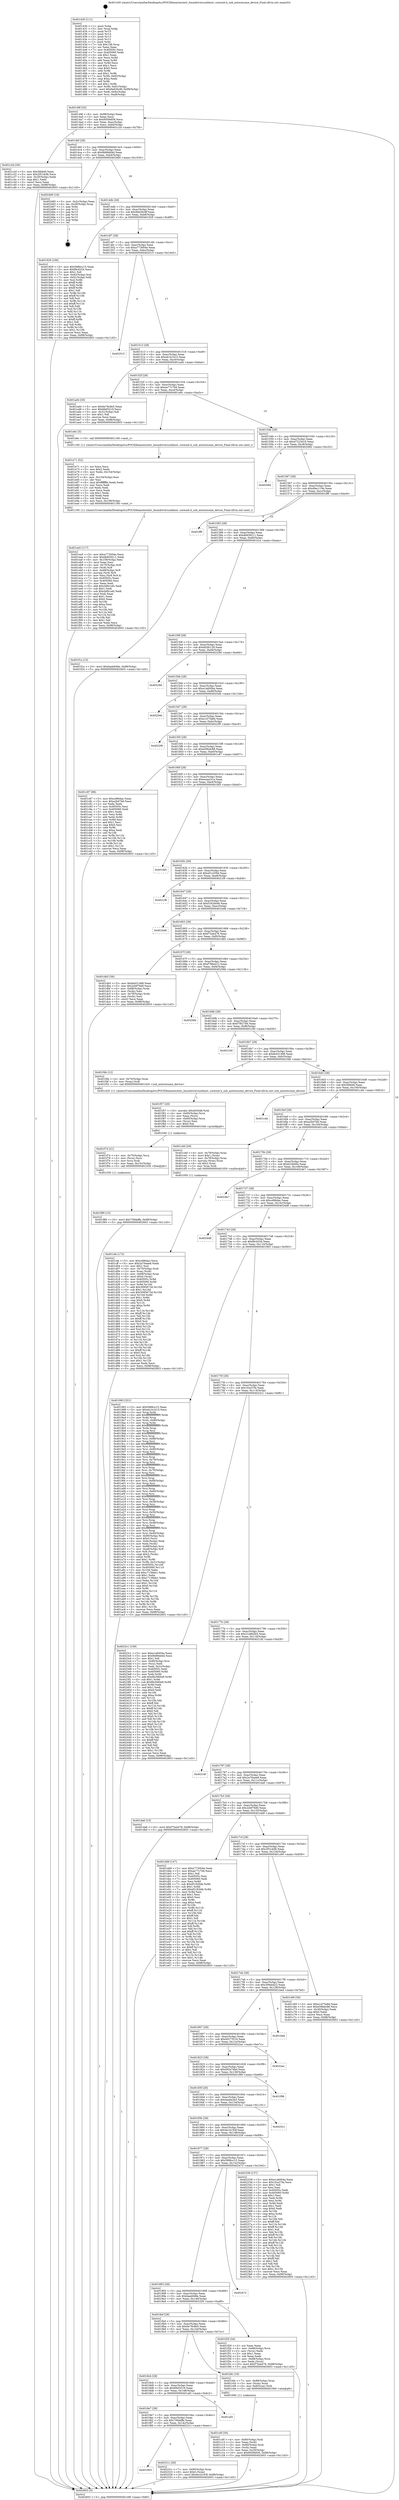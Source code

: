 digraph "0x401430" {
  label = "0x401430 (/mnt/c/Users/mathe/Desktop/tcc/POCII/binaries/extr_linuxdriversusbhost..coreusb.h_usb_autoresume_device_Final-ollvm.out::main(0))"
  labelloc = "t"
  node[shape=record]

  Entry [label="",width=0.3,height=0.3,shape=circle,fillcolor=black,style=filled]
  "0x40149f" [label="{
     0x40149f [32]\l
     | [instrs]\l
     &nbsp;&nbsp;0x40149f \<+6\>: mov -0x98(%rbp),%eax\l
     &nbsp;&nbsp;0x4014a5 \<+2\>: mov %eax,%ecx\l
     &nbsp;&nbsp;0x4014a7 \<+6\>: sub $0x850f4656,%ecx\l
     &nbsp;&nbsp;0x4014ad \<+6\>: mov %eax,-0xac(%rbp)\l
     &nbsp;&nbsp;0x4014b3 \<+6\>: mov %ecx,-0xb0(%rbp)\l
     &nbsp;&nbsp;0x4014b9 \<+6\>: je 0000000000401c2d \<main+0x7fd\>\l
  }"]
  "0x401c2d" [label="{
     0x401c2d [30]\l
     | [instrs]\l
     &nbsp;&nbsp;0x401c2d \<+5\>: mov $0x5fdd46,%eax\l
     &nbsp;&nbsp;0x401c32 \<+5\>: mov $0x2f51dcfb,%ecx\l
     &nbsp;&nbsp;0x401c37 \<+3\>: mov -0x30(%rbp),%edx\l
     &nbsp;&nbsp;0x401c3a \<+3\>: cmp $0x1,%edx\l
     &nbsp;&nbsp;0x401c3d \<+3\>: cmovl %ecx,%eax\l
     &nbsp;&nbsp;0x401c40 \<+6\>: mov %eax,-0x98(%rbp)\l
     &nbsp;&nbsp;0x401c46 \<+5\>: jmp 0000000000402603 \<main+0x11d3\>\l
  }"]
  "0x4014bf" [label="{
     0x4014bf [28]\l
     | [instrs]\l
     &nbsp;&nbsp;0x4014bf \<+5\>: jmp 00000000004014c4 \<main+0x94\>\l
     &nbsp;&nbsp;0x4014c4 \<+6\>: mov -0xac(%rbp),%eax\l
     &nbsp;&nbsp;0x4014ca \<+5\>: sub $0x9b89dd4d,%eax\l
     &nbsp;&nbsp;0x4014cf \<+6\>: mov %eax,-0xb4(%rbp)\l
     &nbsp;&nbsp;0x4014d5 \<+6\>: je 0000000000402460 \<main+0x1030\>\l
  }"]
  Exit [label="",width=0.3,height=0.3,shape=circle,fillcolor=black,style=filled,peripheries=2]
  "0x402460" [label="{
     0x402460 [18]\l
     | [instrs]\l
     &nbsp;&nbsp;0x402460 \<+3\>: mov -0x2c(%rbp),%eax\l
     &nbsp;&nbsp;0x402463 \<+4\>: lea -0x28(%rbp),%rsp\l
     &nbsp;&nbsp;0x402467 \<+1\>: pop %rbx\l
     &nbsp;&nbsp;0x402468 \<+2\>: pop %r12\l
     &nbsp;&nbsp;0x40246a \<+2\>: pop %r13\l
     &nbsp;&nbsp;0x40246c \<+2\>: pop %r14\l
     &nbsp;&nbsp;0x40246e \<+2\>: pop %r15\l
     &nbsp;&nbsp;0x402470 \<+1\>: pop %rbp\l
     &nbsp;&nbsp;0x402471 \<+1\>: ret\l
  }"]
  "0x4014db" [label="{
     0x4014db [28]\l
     | [instrs]\l
     &nbsp;&nbsp;0x4014db \<+5\>: jmp 00000000004014e0 \<main+0xb0\>\l
     &nbsp;&nbsp;0x4014e0 \<+6\>: mov -0xac(%rbp),%eax\l
     &nbsp;&nbsp;0x4014e6 \<+5\>: sub $0x9e626c8f,%eax\l
     &nbsp;&nbsp;0x4014eb \<+6\>: mov %eax,-0xb8(%rbp)\l
     &nbsp;&nbsp;0x4014f1 \<+6\>: je 0000000000401929 \<main+0x4f9\>\l
  }"]
  "0x401903" [label="{
     0x401903\l
  }", style=dashed]
  "0x401929" [label="{
     0x401929 [106]\l
     | [instrs]\l
     &nbsp;&nbsp;0x401929 \<+5\>: mov $0x5986cc15,%eax\l
     &nbsp;&nbsp;0x40192e \<+5\>: mov $0xf9cd334,%ecx\l
     &nbsp;&nbsp;0x401933 \<+2\>: mov $0x1,%dl\l
     &nbsp;&nbsp;0x401935 \<+7\>: mov -0x92(%rbp),%sil\l
     &nbsp;&nbsp;0x40193c \<+7\>: mov -0x91(%rbp),%dil\l
     &nbsp;&nbsp;0x401943 \<+3\>: mov %sil,%r8b\l
     &nbsp;&nbsp;0x401946 \<+4\>: xor $0xff,%r8b\l
     &nbsp;&nbsp;0x40194a \<+3\>: mov %dil,%r9b\l
     &nbsp;&nbsp;0x40194d \<+4\>: xor $0xff,%r9b\l
     &nbsp;&nbsp;0x401951 \<+3\>: xor $0x1,%dl\l
     &nbsp;&nbsp;0x401954 \<+3\>: mov %r8b,%r10b\l
     &nbsp;&nbsp;0x401957 \<+4\>: and $0xff,%r10b\l
     &nbsp;&nbsp;0x40195b \<+3\>: and %dl,%sil\l
     &nbsp;&nbsp;0x40195e \<+3\>: mov %r9b,%r11b\l
     &nbsp;&nbsp;0x401961 \<+4\>: and $0xff,%r11b\l
     &nbsp;&nbsp;0x401965 \<+3\>: and %dl,%dil\l
     &nbsp;&nbsp;0x401968 \<+3\>: or %sil,%r10b\l
     &nbsp;&nbsp;0x40196b \<+3\>: or %dil,%r11b\l
     &nbsp;&nbsp;0x40196e \<+3\>: xor %r11b,%r10b\l
     &nbsp;&nbsp;0x401971 \<+3\>: or %r9b,%r8b\l
     &nbsp;&nbsp;0x401974 \<+4\>: xor $0xff,%r8b\l
     &nbsp;&nbsp;0x401978 \<+3\>: or $0x1,%dl\l
     &nbsp;&nbsp;0x40197b \<+3\>: and %dl,%r8b\l
     &nbsp;&nbsp;0x40197e \<+3\>: or %r8b,%r10b\l
     &nbsp;&nbsp;0x401981 \<+4\>: test $0x1,%r10b\l
     &nbsp;&nbsp;0x401985 \<+3\>: cmovne %ecx,%eax\l
     &nbsp;&nbsp;0x401988 \<+6\>: mov %eax,-0x98(%rbp)\l
     &nbsp;&nbsp;0x40198e \<+5\>: jmp 0000000000402603 \<main+0x11d3\>\l
  }"]
  "0x4014f7" [label="{
     0x4014f7 [28]\l
     | [instrs]\l
     &nbsp;&nbsp;0x4014f7 \<+5\>: jmp 00000000004014fc \<main+0xcc\>\l
     &nbsp;&nbsp;0x4014fc \<+6\>: mov -0xac(%rbp),%eax\l
     &nbsp;&nbsp;0x401502 \<+5\>: sub $0xa773004e,%eax\l
     &nbsp;&nbsp;0x401507 \<+6\>: mov %eax,-0xbc(%rbp)\l
     &nbsp;&nbsp;0x40150d \<+6\>: je 0000000000402515 \<main+0x10e5\>\l
  }"]
  "0x402603" [label="{
     0x402603 [5]\l
     | [instrs]\l
     &nbsp;&nbsp;0x402603 \<+5\>: jmp 000000000040149f \<main+0x6f\>\l
  }"]
  "0x401430" [label="{
     0x401430 [111]\l
     | [instrs]\l
     &nbsp;&nbsp;0x401430 \<+1\>: push %rbp\l
     &nbsp;&nbsp;0x401431 \<+3\>: mov %rsp,%rbp\l
     &nbsp;&nbsp;0x401434 \<+2\>: push %r15\l
     &nbsp;&nbsp;0x401436 \<+2\>: push %r14\l
     &nbsp;&nbsp;0x401438 \<+2\>: push %r13\l
     &nbsp;&nbsp;0x40143a \<+2\>: push %r12\l
     &nbsp;&nbsp;0x40143c \<+1\>: push %rbx\l
     &nbsp;&nbsp;0x40143d \<+7\>: sub $0x158,%rsp\l
     &nbsp;&nbsp;0x401444 \<+2\>: xor %eax,%eax\l
     &nbsp;&nbsp;0x401446 \<+7\>: mov 0x40505c,%ecx\l
     &nbsp;&nbsp;0x40144d \<+7\>: mov 0x405060,%edx\l
     &nbsp;&nbsp;0x401454 \<+3\>: sub $0x1,%eax\l
     &nbsp;&nbsp;0x401457 \<+3\>: mov %ecx,%r8d\l
     &nbsp;&nbsp;0x40145a \<+3\>: add %eax,%r8d\l
     &nbsp;&nbsp;0x40145d \<+4\>: imul %r8d,%ecx\l
     &nbsp;&nbsp;0x401461 \<+3\>: and $0x1,%ecx\l
     &nbsp;&nbsp;0x401464 \<+3\>: cmp $0x0,%ecx\l
     &nbsp;&nbsp;0x401467 \<+4\>: sete %r9b\l
     &nbsp;&nbsp;0x40146b \<+4\>: and $0x1,%r9b\l
     &nbsp;&nbsp;0x40146f \<+7\>: mov %r9b,-0x92(%rbp)\l
     &nbsp;&nbsp;0x401476 \<+3\>: cmp $0xa,%edx\l
     &nbsp;&nbsp;0x401479 \<+4\>: setl %r9b\l
     &nbsp;&nbsp;0x40147d \<+4\>: and $0x1,%r9b\l
     &nbsp;&nbsp;0x401481 \<+7\>: mov %r9b,-0x91(%rbp)\l
     &nbsp;&nbsp;0x401488 \<+10\>: movl $0x9e626c8f,-0x98(%rbp)\l
     &nbsp;&nbsp;0x401492 \<+6\>: mov %edi,-0x9c(%rbp)\l
     &nbsp;&nbsp;0x401498 \<+7\>: mov %rsi,-0xa8(%rbp)\l
  }"]
  "0x40231c" [label="{
     0x40231c [28]\l
     | [instrs]\l
     &nbsp;&nbsp;0x40231c \<+7\>: mov -0x90(%rbp),%rax\l
     &nbsp;&nbsp;0x402323 \<+6\>: movl $0x0,(%rax)\l
     &nbsp;&nbsp;0x402329 \<+10\>: movl $0x4e1b193f,-0x98(%rbp)\l
     &nbsp;&nbsp;0x402333 \<+5\>: jmp 0000000000402603 \<main+0x11d3\>\l
  }"]
  "0x402515" [label="{
     0x402515\l
  }", style=dashed]
  "0x401513" [label="{
     0x401513 [28]\l
     | [instrs]\l
     &nbsp;&nbsp;0x401513 \<+5\>: jmp 0000000000401518 \<main+0xe8\>\l
     &nbsp;&nbsp;0x401518 \<+6\>: mov -0xac(%rbp),%eax\l
     &nbsp;&nbsp;0x40151e \<+5\>: sub $0xab1b1b15,%eax\l
     &nbsp;&nbsp;0x401523 \<+6\>: mov %eax,-0xc0(%rbp)\l
     &nbsp;&nbsp;0x401529 \<+6\>: je 0000000000401ad4 \<main+0x6a4\>\l
  }"]
  "0x4018e7" [label="{
     0x4018e7 [28]\l
     | [instrs]\l
     &nbsp;&nbsp;0x4018e7 \<+5\>: jmp 00000000004018ec \<main+0x4bc\>\l
     &nbsp;&nbsp;0x4018ec \<+6\>: mov -0xac(%rbp),%eax\l
     &nbsp;&nbsp;0x4018f2 \<+5\>: sub $0x739deffa,%eax\l
     &nbsp;&nbsp;0x4018f7 \<+6\>: mov %eax,-0x14c(%rbp)\l
     &nbsp;&nbsp;0x4018fd \<+6\>: je 000000000040231c \<main+0xeec\>\l
  }"]
  "0x401ad4" [label="{
     0x401ad4 [30]\l
     | [instrs]\l
     &nbsp;&nbsp;0x401ad4 \<+5\>: mov $0x6e78c8e5,%eax\l
     &nbsp;&nbsp;0x401ad9 \<+5\>: mov $0x6fef3219,%ecx\l
     &nbsp;&nbsp;0x401ade \<+3\>: mov -0x31(%rbp),%dl\l
     &nbsp;&nbsp;0x401ae1 \<+3\>: test $0x1,%dl\l
     &nbsp;&nbsp;0x401ae4 \<+3\>: cmovne %ecx,%eax\l
     &nbsp;&nbsp;0x401ae7 \<+6\>: mov %eax,-0x98(%rbp)\l
     &nbsp;&nbsp;0x401aed \<+5\>: jmp 0000000000402603 \<main+0x11d3\>\l
  }"]
  "0x40152f" [label="{
     0x40152f [28]\l
     | [instrs]\l
     &nbsp;&nbsp;0x40152f \<+5\>: jmp 0000000000401534 \<main+0x104\>\l
     &nbsp;&nbsp;0x401534 \<+6\>: mov -0xac(%rbp),%eax\l
     &nbsp;&nbsp;0x40153a \<+5\>: sub $0xae77c70d,%eax\l
     &nbsp;&nbsp;0x40153f \<+6\>: mov %eax,-0xc4(%rbp)\l
     &nbsp;&nbsp;0x401545 \<+6\>: je 0000000000401e6c \<main+0xa3c\>\l
  }"]
  "0x401af2" [label="{
     0x401af2\l
  }", style=dashed]
  "0x401e6c" [label="{
     0x401e6c [5]\l
     | [instrs]\l
     &nbsp;&nbsp;0x401e6c \<+5\>: call 0000000000401160 \<next_i\>\l
     | [calls]\l
     &nbsp;&nbsp;0x401160 \{1\} (/mnt/c/Users/mathe/Desktop/tcc/POCII/binaries/extr_linuxdriversusbhost..coreusb.h_usb_autoresume_device_Final-ollvm.out::next_i)\l
  }"]
  "0x40154b" [label="{
     0x40154b [28]\l
     | [instrs]\l
     &nbsp;&nbsp;0x40154b \<+5\>: jmp 0000000000401550 \<main+0x120\>\l
     &nbsp;&nbsp;0x401550 \<+6\>: mov -0xac(%rbp),%eax\l
     &nbsp;&nbsp;0x401556 \<+5\>: sub $0xd7223e19,%eax\l
     &nbsp;&nbsp;0x40155b \<+6\>: mov %eax,-0xc8(%rbp)\l
     &nbsp;&nbsp;0x401561 \<+6\>: je 0000000000402082 \<main+0xc52\>\l
  }"]
  "0x401f89" [label="{
     0x401f89 [15]\l
     | [instrs]\l
     &nbsp;&nbsp;0x401f89 \<+10\>: movl $0x739deffa,-0x98(%rbp)\l
     &nbsp;&nbsp;0x401f93 \<+5\>: jmp 0000000000402603 \<main+0x11d3\>\l
  }"]
  "0x402082" [label="{
     0x402082\l
  }", style=dashed]
  "0x401567" [label="{
     0x401567 [28]\l
     | [instrs]\l
     &nbsp;&nbsp;0x401567 \<+5\>: jmp 000000000040156c \<main+0x13c\>\l
     &nbsp;&nbsp;0x40156c \<+6\>: mov -0xac(%rbp),%eax\l
     &nbsp;&nbsp;0x401572 \<+5\>: sub $0xd9ec119a,%eax\l
     &nbsp;&nbsp;0x401577 \<+6\>: mov %eax,-0xcc(%rbp)\l
     &nbsp;&nbsp;0x40157d \<+6\>: je 0000000000401ff9 \<main+0xbc9\>\l
  }"]
  "0x401f74" [label="{
     0x401f74 [21]\l
     | [instrs]\l
     &nbsp;&nbsp;0x401f74 \<+4\>: mov -0x70(%rbp),%rcx\l
     &nbsp;&nbsp;0x401f78 \<+3\>: mov (%rcx),%rcx\l
     &nbsp;&nbsp;0x401f7b \<+3\>: mov %rcx,%rdi\l
     &nbsp;&nbsp;0x401f7e \<+6\>: mov %eax,-0x15c(%rbp)\l
     &nbsp;&nbsp;0x401f84 \<+5\>: call 0000000000401030 \<free@plt\>\l
     | [calls]\l
     &nbsp;&nbsp;0x401030 \{1\} (unknown)\l
  }"]
  "0x401ff9" [label="{
     0x401ff9\l
  }", style=dashed]
  "0x401583" [label="{
     0x401583 [28]\l
     | [instrs]\l
     &nbsp;&nbsp;0x401583 \<+5\>: jmp 0000000000401588 \<main+0x158\>\l
     &nbsp;&nbsp;0x401588 \<+6\>: mov -0xac(%rbp),%eax\l
     &nbsp;&nbsp;0x40158e \<+5\>: sub $0xdb839211,%eax\l
     &nbsp;&nbsp;0x401593 \<+6\>: mov %eax,-0xd0(%rbp)\l
     &nbsp;&nbsp;0x401599 \<+6\>: je 0000000000401f1a \<main+0xaea\>\l
  }"]
  "0x401f57" [label="{
     0x401f57 [29]\l
     | [instrs]\l
     &nbsp;&nbsp;0x401f57 \<+10\>: movabs $0x4030d6,%rdi\l
     &nbsp;&nbsp;0x401f61 \<+4\>: mov -0x60(%rbp),%rcx\l
     &nbsp;&nbsp;0x401f65 \<+2\>: mov %eax,(%rcx)\l
     &nbsp;&nbsp;0x401f67 \<+4\>: mov -0x60(%rbp),%rcx\l
     &nbsp;&nbsp;0x401f6b \<+2\>: mov (%rcx),%esi\l
     &nbsp;&nbsp;0x401f6d \<+2\>: mov $0x0,%al\l
     &nbsp;&nbsp;0x401f6f \<+5\>: call 0000000000401040 \<printf@plt\>\l
     | [calls]\l
     &nbsp;&nbsp;0x401040 \{1\} (unknown)\l
  }"]
  "0x401f1a" [label="{
     0x401f1a [15]\l
     | [instrs]\l
     &nbsp;&nbsp;0x401f1a \<+10\>: movl $0x6aab948e,-0x98(%rbp)\l
     &nbsp;&nbsp;0x401f24 \<+5\>: jmp 0000000000402603 \<main+0x11d3\>\l
  }"]
  "0x40159f" [label="{
     0x40159f [28]\l
     | [instrs]\l
     &nbsp;&nbsp;0x40159f \<+5\>: jmp 00000000004015a4 \<main+0x174\>\l
     &nbsp;&nbsp;0x4015a4 \<+6\>: mov -0xac(%rbp),%eax\l
     &nbsp;&nbsp;0x4015aa \<+5\>: sub $0xdd3fc129,%eax\l
     &nbsp;&nbsp;0x4015af \<+6\>: mov %eax,-0xd4(%rbp)\l
     &nbsp;&nbsp;0x4015b5 \<+6\>: je 000000000040229d \<main+0xe6d\>\l
  }"]
  "0x401ea5" [label="{
     0x401ea5 [117]\l
     | [instrs]\l
     &nbsp;&nbsp;0x401ea5 \<+5\>: mov $0xa773004e,%ecx\l
     &nbsp;&nbsp;0x401eaa \<+5\>: mov $0xdb839211,%edx\l
     &nbsp;&nbsp;0x401eaf \<+6\>: mov -0x158(%rbp),%esi\l
     &nbsp;&nbsp;0x401eb5 \<+3\>: imul %eax,%esi\l
     &nbsp;&nbsp;0x401eb8 \<+4\>: mov -0x70(%rbp),%r8\l
     &nbsp;&nbsp;0x401ebc \<+3\>: mov (%r8),%r8\l
     &nbsp;&nbsp;0x401ebf \<+4\>: mov -0x68(%rbp),%r9\l
     &nbsp;&nbsp;0x401ec3 \<+3\>: movslq (%r9),%r9\l
     &nbsp;&nbsp;0x401ec6 \<+4\>: mov %esi,(%r8,%r9,4)\l
     &nbsp;&nbsp;0x401eca \<+7\>: mov 0x40505c,%eax\l
     &nbsp;&nbsp;0x401ed1 \<+7\>: mov 0x405060,%esi\l
     &nbsp;&nbsp;0x401ed8 \<+2\>: mov %eax,%edi\l
     &nbsp;&nbsp;0x401eda \<+6\>: add $0xcb6b1afc,%edi\l
     &nbsp;&nbsp;0x401ee0 \<+3\>: sub $0x1,%edi\l
     &nbsp;&nbsp;0x401ee3 \<+6\>: sub $0xcb6b1afc,%edi\l
     &nbsp;&nbsp;0x401ee9 \<+3\>: imul %edi,%eax\l
     &nbsp;&nbsp;0x401eec \<+3\>: and $0x1,%eax\l
     &nbsp;&nbsp;0x401eef \<+3\>: cmp $0x0,%eax\l
     &nbsp;&nbsp;0x401ef2 \<+4\>: sete %r10b\l
     &nbsp;&nbsp;0x401ef6 \<+3\>: cmp $0xa,%esi\l
     &nbsp;&nbsp;0x401ef9 \<+4\>: setl %r11b\l
     &nbsp;&nbsp;0x401efd \<+3\>: mov %r10b,%bl\l
     &nbsp;&nbsp;0x401f00 \<+3\>: and %r11b,%bl\l
     &nbsp;&nbsp;0x401f03 \<+3\>: xor %r11b,%r10b\l
     &nbsp;&nbsp;0x401f06 \<+3\>: or %r10b,%bl\l
     &nbsp;&nbsp;0x401f09 \<+3\>: test $0x1,%bl\l
     &nbsp;&nbsp;0x401f0c \<+3\>: cmovne %edx,%ecx\l
     &nbsp;&nbsp;0x401f0f \<+6\>: mov %ecx,-0x98(%rbp)\l
     &nbsp;&nbsp;0x401f15 \<+5\>: jmp 0000000000402603 \<main+0x11d3\>\l
  }"]
  "0x40229d" [label="{
     0x40229d\l
  }", style=dashed]
  "0x4015bb" [label="{
     0x4015bb [28]\l
     | [instrs]\l
     &nbsp;&nbsp;0x4015bb \<+5\>: jmp 00000000004015c0 \<main+0x190\>\l
     &nbsp;&nbsp;0x4015c0 \<+6\>: mov -0xac(%rbp),%eax\l
     &nbsp;&nbsp;0x4015c6 \<+5\>: sub $0xe1a6004a,%eax\l
     &nbsp;&nbsp;0x4015cb \<+6\>: mov %eax,-0xd8(%rbp)\l
     &nbsp;&nbsp;0x4015d1 \<+6\>: je 00000000004025eb \<main+0x11bb\>\l
  }"]
  "0x401e71" [label="{
     0x401e71 [52]\l
     | [instrs]\l
     &nbsp;&nbsp;0x401e71 \<+2\>: xor %ecx,%ecx\l
     &nbsp;&nbsp;0x401e73 \<+5\>: mov $0x2,%edx\l
     &nbsp;&nbsp;0x401e78 \<+6\>: mov %edx,-0x154(%rbp)\l
     &nbsp;&nbsp;0x401e7e \<+1\>: cltd\l
     &nbsp;&nbsp;0x401e7f \<+6\>: mov -0x154(%rbp),%esi\l
     &nbsp;&nbsp;0x401e85 \<+2\>: idiv %esi\l
     &nbsp;&nbsp;0x401e87 \<+6\>: imul $0xfffffffe,%edx,%edx\l
     &nbsp;&nbsp;0x401e8d \<+2\>: mov %ecx,%edi\l
     &nbsp;&nbsp;0x401e8f \<+2\>: sub %edx,%edi\l
     &nbsp;&nbsp;0x401e91 \<+2\>: mov %ecx,%edx\l
     &nbsp;&nbsp;0x401e93 \<+3\>: sub $0x1,%edx\l
     &nbsp;&nbsp;0x401e96 \<+2\>: add %edx,%edi\l
     &nbsp;&nbsp;0x401e98 \<+2\>: sub %edi,%ecx\l
     &nbsp;&nbsp;0x401e9a \<+6\>: mov %ecx,-0x158(%rbp)\l
     &nbsp;&nbsp;0x401ea0 \<+5\>: call 0000000000401160 \<next_i\>\l
     | [calls]\l
     &nbsp;&nbsp;0x401160 \{1\} (/mnt/c/Users/mathe/Desktop/tcc/POCII/binaries/extr_linuxdriversusbhost..coreusb.h_usb_autoresume_device_Final-ollvm.out::next_i)\l
  }"]
  "0x4025eb" [label="{
     0x4025eb\l
  }", style=dashed]
  "0x4015d7" [label="{
     0x4015d7 [28]\l
     | [instrs]\l
     &nbsp;&nbsp;0x4015d7 \<+5\>: jmp 00000000004015dc \<main+0x1ac\>\l
     &nbsp;&nbsp;0x4015dc \<+6\>: mov -0xac(%rbp),%eax\l
     &nbsp;&nbsp;0x4015e2 \<+5\>: sub $0xe1d75a8d,%eax\l
     &nbsp;&nbsp;0x4015e7 \<+6\>: mov %eax,-0xdc(%rbp)\l
     &nbsp;&nbsp;0x4015ed \<+6\>: je 00000000004022f9 \<main+0xec9\>\l
  }"]
  "0x401cfa" [label="{
     0x401cfa [172]\l
     | [instrs]\l
     &nbsp;&nbsp;0x401cfa \<+5\>: mov $0xcd96dac,%ecx\l
     &nbsp;&nbsp;0x401cff \<+5\>: mov $0x2a76aee8,%edx\l
     &nbsp;&nbsp;0x401d04 \<+3\>: mov $0x1,%sil\l
     &nbsp;&nbsp;0x401d07 \<+4\>: mov -0x70(%rbp),%rdi\l
     &nbsp;&nbsp;0x401d0b \<+3\>: mov %rax,(%rdi)\l
     &nbsp;&nbsp;0x401d0e \<+4\>: mov -0x68(%rbp),%rax\l
     &nbsp;&nbsp;0x401d12 \<+6\>: movl $0x0,(%rax)\l
     &nbsp;&nbsp;0x401d18 \<+8\>: mov 0x40505c,%r8d\l
     &nbsp;&nbsp;0x401d20 \<+8\>: mov 0x405060,%r9d\l
     &nbsp;&nbsp;0x401d28 \<+3\>: mov %r8d,%r10d\l
     &nbsp;&nbsp;0x401d2b \<+7\>: add $0x3095673d,%r10d\l
     &nbsp;&nbsp;0x401d32 \<+4\>: sub $0x1,%r10d\l
     &nbsp;&nbsp;0x401d36 \<+7\>: sub $0x3095673d,%r10d\l
     &nbsp;&nbsp;0x401d3d \<+4\>: imul %r10d,%r8d\l
     &nbsp;&nbsp;0x401d41 \<+4\>: and $0x1,%r8d\l
     &nbsp;&nbsp;0x401d45 \<+4\>: cmp $0x0,%r8d\l
     &nbsp;&nbsp;0x401d49 \<+4\>: sete %r11b\l
     &nbsp;&nbsp;0x401d4d \<+4\>: cmp $0xa,%r9d\l
     &nbsp;&nbsp;0x401d51 \<+3\>: setl %bl\l
     &nbsp;&nbsp;0x401d54 \<+3\>: mov %r11b,%r14b\l
     &nbsp;&nbsp;0x401d57 \<+4\>: xor $0xff,%r14b\l
     &nbsp;&nbsp;0x401d5b \<+3\>: mov %bl,%r15b\l
     &nbsp;&nbsp;0x401d5e \<+4\>: xor $0xff,%r15b\l
     &nbsp;&nbsp;0x401d62 \<+4\>: xor $0x0,%sil\l
     &nbsp;&nbsp;0x401d66 \<+3\>: mov %r14b,%r12b\l
     &nbsp;&nbsp;0x401d69 \<+4\>: and $0x0,%r12b\l
     &nbsp;&nbsp;0x401d6d \<+3\>: and %sil,%r11b\l
     &nbsp;&nbsp;0x401d70 \<+3\>: mov %r15b,%r13b\l
     &nbsp;&nbsp;0x401d73 \<+4\>: and $0x0,%r13b\l
     &nbsp;&nbsp;0x401d77 \<+3\>: and %sil,%bl\l
     &nbsp;&nbsp;0x401d7a \<+3\>: or %r11b,%r12b\l
     &nbsp;&nbsp;0x401d7d \<+3\>: or %bl,%r13b\l
     &nbsp;&nbsp;0x401d80 \<+3\>: xor %r13b,%r12b\l
     &nbsp;&nbsp;0x401d83 \<+3\>: or %r15b,%r14b\l
     &nbsp;&nbsp;0x401d86 \<+4\>: xor $0xff,%r14b\l
     &nbsp;&nbsp;0x401d8a \<+4\>: or $0x0,%sil\l
     &nbsp;&nbsp;0x401d8e \<+3\>: and %sil,%r14b\l
     &nbsp;&nbsp;0x401d91 \<+3\>: or %r14b,%r12b\l
     &nbsp;&nbsp;0x401d94 \<+4\>: test $0x1,%r12b\l
     &nbsp;&nbsp;0x401d98 \<+3\>: cmovne %edx,%ecx\l
     &nbsp;&nbsp;0x401d9b \<+6\>: mov %ecx,-0x98(%rbp)\l
     &nbsp;&nbsp;0x401da1 \<+5\>: jmp 0000000000402603 \<main+0x11d3\>\l
  }"]
  "0x4022f9" [label="{
     0x4022f9\l
  }", style=dashed]
  "0x4015f3" [label="{
     0x4015f3 [28]\l
     | [instrs]\l
     &nbsp;&nbsp;0x4015f3 \<+5\>: jmp 00000000004015f8 \<main+0x1c8\>\l
     &nbsp;&nbsp;0x4015f8 \<+6\>: mov -0xac(%rbp),%eax\l
     &nbsp;&nbsp;0x4015fe \<+5\>: sub $0xe59bdc88,%eax\l
     &nbsp;&nbsp;0x401603 \<+6\>: mov %eax,-0xe0(%rbp)\l
     &nbsp;&nbsp;0x401609 \<+6\>: je 0000000000401c87 \<main+0x857\>\l
  }"]
  "0x401c0f" [label="{
     0x401c0f [30]\l
     | [instrs]\l
     &nbsp;&nbsp;0x401c0f \<+4\>: mov -0x80(%rbp),%rdi\l
     &nbsp;&nbsp;0x401c13 \<+2\>: mov %eax,(%rdi)\l
     &nbsp;&nbsp;0x401c15 \<+4\>: mov -0x80(%rbp),%rdi\l
     &nbsp;&nbsp;0x401c19 \<+2\>: mov (%rdi),%eax\l
     &nbsp;&nbsp;0x401c1b \<+3\>: mov %eax,-0x30(%rbp)\l
     &nbsp;&nbsp;0x401c1e \<+10\>: movl $0x850f4656,-0x98(%rbp)\l
     &nbsp;&nbsp;0x401c28 \<+5\>: jmp 0000000000402603 \<main+0x11d3\>\l
  }"]
  "0x401c87" [label="{
     0x401c87 [86]\l
     | [instrs]\l
     &nbsp;&nbsp;0x401c87 \<+5\>: mov $0xcd96dac,%eax\l
     &nbsp;&nbsp;0x401c8c \<+5\>: mov $0xa2b07b6,%ecx\l
     &nbsp;&nbsp;0x401c91 \<+2\>: xor %edx,%edx\l
     &nbsp;&nbsp;0x401c93 \<+7\>: mov 0x40505c,%esi\l
     &nbsp;&nbsp;0x401c9a \<+7\>: mov 0x405060,%edi\l
     &nbsp;&nbsp;0x401ca1 \<+3\>: sub $0x1,%edx\l
     &nbsp;&nbsp;0x401ca4 \<+3\>: mov %esi,%r8d\l
     &nbsp;&nbsp;0x401ca7 \<+3\>: add %edx,%r8d\l
     &nbsp;&nbsp;0x401caa \<+4\>: imul %r8d,%esi\l
     &nbsp;&nbsp;0x401cae \<+3\>: and $0x1,%esi\l
     &nbsp;&nbsp;0x401cb1 \<+3\>: cmp $0x0,%esi\l
     &nbsp;&nbsp;0x401cb4 \<+4\>: sete %r9b\l
     &nbsp;&nbsp;0x401cb8 \<+3\>: cmp $0xa,%edi\l
     &nbsp;&nbsp;0x401cbb \<+4\>: setl %r10b\l
     &nbsp;&nbsp;0x401cbf \<+3\>: mov %r9b,%r11b\l
     &nbsp;&nbsp;0x401cc2 \<+3\>: and %r10b,%r11b\l
     &nbsp;&nbsp;0x401cc5 \<+3\>: xor %r10b,%r9b\l
     &nbsp;&nbsp;0x401cc8 \<+3\>: or %r9b,%r11b\l
     &nbsp;&nbsp;0x401ccb \<+4\>: test $0x1,%r11b\l
     &nbsp;&nbsp;0x401ccf \<+3\>: cmovne %ecx,%eax\l
     &nbsp;&nbsp;0x401cd2 \<+6\>: mov %eax,-0x98(%rbp)\l
     &nbsp;&nbsp;0x401cd8 \<+5\>: jmp 0000000000402603 \<main+0x11d3\>\l
  }"]
  "0x40160f" [label="{
     0x40160f [28]\l
     | [instrs]\l
     &nbsp;&nbsp;0x40160f \<+5\>: jmp 0000000000401614 \<main+0x1e4\>\l
     &nbsp;&nbsp;0x401614 \<+6\>: mov -0xac(%rbp),%eax\l
     &nbsp;&nbsp;0x40161a \<+5\>: sub $0xecaea31a,%eax\l
     &nbsp;&nbsp;0x40161f \<+6\>: mov %eax,-0xe4(%rbp)\l
     &nbsp;&nbsp;0x401625 \<+6\>: je 0000000000401fd5 \<main+0xba5\>\l
  }"]
  "0x4018cb" [label="{
     0x4018cb [28]\l
     | [instrs]\l
     &nbsp;&nbsp;0x4018cb \<+5\>: jmp 00000000004018d0 \<main+0x4a0\>\l
     &nbsp;&nbsp;0x4018d0 \<+6\>: mov -0xac(%rbp),%eax\l
     &nbsp;&nbsp;0x4018d6 \<+5\>: sub $0x6fef3219,%eax\l
     &nbsp;&nbsp;0x4018db \<+6\>: mov %eax,-0x148(%rbp)\l
     &nbsp;&nbsp;0x4018e1 \<+6\>: je 0000000000401af2 \<main+0x6c2\>\l
  }"]
  "0x401fd5" [label="{
     0x401fd5\l
  }", style=dashed]
  "0x40162b" [label="{
     0x40162b [28]\l
     | [instrs]\l
     &nbsp;&nbsp;0x40162b \<+5\>: jmp 0000000000401630 \<main+0x200\>\l
     &nbsp;&nbsp;0x401630 \<+6\>: mov -0xac(%rbp),%eax\l
     &nbsp;&nbsp;0x401636 \<+5\>: sub $0xef1c259d,%eax\l
     &nbsp;&nbsp;0x40163b \<+6\>: mov %eax,-0xe8(%rbp)\l
     &nbsp;&nbsp;0x401641 \<+6\>: je 00000000004021f8 \<main+0xdc8\>\l
  }"]
  "0x401bfc" [label="{
     0x401bfc [19]\l
     | [instrs]\l
     &nbsp;&nbsp;0x401bfc \<+7\>: mov -0x88(%rbp),%rax\l
     &nbsp;&nbsp;0x401c03 \<+3\>: mov (%rax),%rax\l
     &nbsp;&nbsp;0x401c06 \<+4\>: mov 0x8(%rax),%rdi\l
     &nbsp;&nbsp;0x401c0a \<+5\>: call 0000000000401060 \<atoi@plt\>\l
     | [calls]\l
     &nbsp;&nbsp;0x401060 \{1\} (unknown)\l
  }"]
  "0x4021f8" [label="{
     0x4021f8\l
  }", style=dashed]
  "0x401647" [label="{
     0x401647 [28]\l
     | [instrs]\l
     &nbsp;&nbsp;0x401647 \<+5\>: jmp 000000000040164c \<main+0x21c\>\l
     &nbsp;&nbsp;0x40164c \<+6\>: mov -0xac(%rbp),%eax\l
     &nbsp;&nbsp;0x401652 \<+5\>: sub $0xf182d446,%eax\l
     &nbsp;&nbsp;0x401657 \<+6\>: mov %eax,-0xec(%rbp)\l
     &nbsp;&nbsp;0x40165d \<+6\>: je 0000000000401b48 \<main+0x718\>\l
  }"]
  "0x4018af" [label="{
     0x4018af [28]\l
     | [instrs]\l
     &nbsp;&nbsp;0x4018af \<+5\>: jmp 00000000004018b4 \<main+0x484\>\l
     &nbsp;&nbsp;0x4018b4 \<+6\>: mov -0xac(%rbp),%eax\l
     &nbsp;&nbsp;0x4018ba \<+5\>: sub $0x6e78c8e5,%eax\l
     &nbsp;&nbsp;0x4018bf \<+6\>: mov %eax,-0x144(%rbp)\l
     &nbsp;&nbsp;0x4018c5 \<+6\>: je 0000000000401bfc \<main+0x7cc\>\l
  }"]
  "0x401b48" [label="{
     0x401b48\l
  }", style=dashed]
  "0x401663" [label="{
     0x401663 [28]\l
     | [instrs]\l
     &nbsp;&nbsp;0x401663 \<+5\>: jmp 0000000000401668 \<main+0x238\>\l
     &nbsp;&nbsp;0x401668 \<+6\>: mov -0xac(%rbp),%eax\l
     &nbsp;&nbsp;0x40166e \<+5\>: sub $0xf75a4478,%eax\l
     &nbsp;&nbsp;0x401673 \<+6\>: mov %eax,-0xf0(%rbp)\l
     &nbsp;&nbsp;0x401679 \<+6\>: je 0000000000401db5 \<main+0x985\>\l
  }"]
  "0x401f29" [label="{
     0x401f29 [34]\l
     | [instrs]\l
     &nbsp;&nbsp;0x401f29 \<+2\>: xor %eax,%eax\l
     &nbsp;&nbsp;0x401f2b \<+4\>: mov -0x68(%rbp),%rcx\l
     &nbsp;&nbsp;0x401f2f \<+2\>: mov (%rcx),%edx\l
     &nbsp;&nbsp;0x401f31 \<+3\>: sub $0x1,%eax\l
     &nbsp;&nbsp;0x401f34 \<+2\>: sub %eax,%edx\l
     &nbsp;&nbsp;0x401f36 \<+4\>: mov -0x68(%rbp),%rcx\l
     &nbsp;&nbsp;0x401f3a \<+2\>: mov %edx,(%rcx)\l
     &nbsp;&nbsp;0x401f3c \<+10\>: movl $0xf75a4478,-0x98(%rbp)\l
     &nbsp;&nbsp;0x401f46 \<+5\>: jmp 0000000000402603 \<main+0x11d3\>\l
  }"]
  "0x401db5" [label="{
     0x401db5 [36]\l
     | [instrs]\l
     &nbsp;&nbsp;0x401db5 \<+5\>: mov $0xfe431498,%eax\l
     &nbsp;&nbsp;0x401dba \<+5\>: mov $0x2d4f76d0,%ecx\l
     &nbsp;&nbsp;0x401dbf \<+4\>: mov -0x68(%rbp),%rdx\l
     &nbsp;&nbsp;0x401dc3 \<+2\>: mov (%rdx),%esi\l
     &nbsp;&nbsp;0x401dc5 \<+4\>: mov -0x78(%rbp),%rdx\l
     &nbsp;&nbsp;0x401dc9 \<+2\>: cmp (%rdx),%esi\l
     &nbsp;&nbsp;0x401dcb \<+3\>: cmovl %ecx,%eax\l
     &nbsp;&nbsp;0x401dce \<+6\>: mov %eax,-0x98(%rbp)\l
     &nbsp;&nbsp;0x401dd4 \<+5\>: jmp 0000000000402603 \<main+0x11d3\>\l
  }"]
  "0x40167f" [label="{
     0x40167f [28]\l
     | [instrs]\l
     &nbsp;&nbsp;0x40167f \<+5\>: jmp 0000000000401684 \<main+0x254\>\l
     &nbsp;&nbsp;0x401684 \<+6\>: mov -0xac(%rbp),%eax\l
     &nbsp;&nbsp;0x40168a \<+5\>: sub $0xf786a012,%eax\l
     &nbsp;&nbsp;0x40168f \<+6\>: mov %eax,-0xf4(%rbp)\l
     &nbsp;&nbsp;0x401695 \<+6\>: je 000000000040256b \<main+0x113b\>\l
  }"]
  "0x401893" [label="{
     0x401893 [28]\l
     | [instrs]\l
     &nbsp;&nbsp;0x401893 \<+5\>: jmp 0000000000401898 \<main+0x468\>\l
     &nbsp;&nbsp;0x401898 \<+6\>: mov -0xac(%rbp),%eax\l
     &nbsp;&nbsp;0x40189e \<+5\>: sub $0x6aab948e,%eax\l
     &nbsp;&nbsp;0x4018a3 \<+6\>: mov %eax,-0x140(%rbp)\l
     &nbsp;&nbsp;0x4018a9 \<+6\>: je 0000000000401f29 \<main+0xaf9\>\l
  }"]
  "0x40256b" [label="{
     0x40256b\l
  }", style=dashed]
  "0x40169b" [label="{
     0x40169b [28]\l
     | [instrs]\l
     &nbsp;&nbsp;0x40169b \<+5\>: jmp 00000000004016a0 \<main+0x270\>\l
     &nbsp;&nbsp;0x4016a0 \<+6\>: mov -0xac(%rbp),%eax\l
     &nbsp;&nbsp;0x4016a6 \<+5\>: sub $0xf7f62784,%eax\l
     &nbsp;&nbsp;0x4016ab \<+6\>: mov %eax,-0xf8(%rbp)\l
     &nbsp;&nbsp;0x4016b1 \<+6\>: je 0000000000402160 \<main+0xd30\>\l
  }"]
  "0x402472" [label="{
     0x402472\l
  }", style=dashed]
  "0x402160" [label="{
     0x402160\l
  }", style=dashed]
  "0x4016b7" [label="{
     0x4016b7 [28]\l
     | [instrs]\l
     &nbsp;&nbsp;0x4016b7 \<+5\>: jmp 00000000004016bc \<main+0x28c\>\l
     &nbsp;&nbsp;0x4016bc \<+6\>: mov -0xac(%rbp),%eax\l
     &nbsp;&nbsp;0x4016c2 \<+5\>: sub $0xfe431498,%eax\l
     &nbsp;&nbsp;0x4016c7 \<+6\>: mov %eax,-0xfc(%rbp)\l
     &nbsp;&nbsp;0x4016cd \<+6\>: je 0000000000401f4b \<main+0xb1b\>\l
  }"]
  "0x401877" [label="{
     0x401877 [28]\l
     | [instrs]\l
     &nbsp;&nbsp;0x401877 \<+5\>: jmp 000000000040187c \<main+0x44c\>\l
     &nbsp;&nbsp;0x40187c \<+6\>: mov -0xac(%rbp),%eax\l
     &nbsp;&nbsp;0x401882 \<+5\>: sub $0x5986cc15,%eax\l
     &nbsp;&nbsp;0x401887 \<+6\>: mov %eax,-0x13c(%rbp)\l
     &nbsp;&nbsp;0x40188d \<+6\>: je 0000000000402472 \<main+0x1042\>\l
  }"]
  "0x401f4b" [label="{
     0x401f4b [12]\l
     | [instrs]\l
     &nbsp;&nbsp;0x401f4b \<+4\>: mov -0x70(%rbp),%rax\l
     &nbsp;&nbsp;0x401f4f \<+3\>: mov (%rax),%rdi\l
     &nbsp;&nbsp;0x401f52 \<+5\>: call 0000000000401420 \<usb_autoresume_device\>\l
     | [calls]\l
     &nbsp;&nbsp;0x401420 \{1\} (/mnt/c/Users/mathe/Desktop/tcc/POCII/binaries/extr_linuxdriversusbhost..coreusb.h_usb_autoresume_device_Final-ollvm.out::usb_autoresume_device)\l
  }"]
  "0x4016d3" [label="{
     0x4016d3 [28]\l
     | [instrs]\l
     &nbsp;&nbsp;0x4016d3 \<+5\>: jmp 00000000004016d8 \<main+0x2a8\>\l
     &nbsp;&nbsp;0x4016d8 \<+6\>: mov -0xac(%rbp),%eax\l
     &nbsp;&nbsp;0x4016de \<+5\>: sub $0x5fdd46,%eax\l
     &nbsp;&nbsp;0x4016e3 \<+6\>: mov %eax,-0x100(%rbp)\l
     &nbsp;&nbsp;0x4016e9 \<+6\>: je 0000000000401c4b \<main+0x81b\>\l
  }"]
  "0x402338" [label="{
     0x402338 [137]\l
     | [instrs]\l
     &nbsp;&nbsp;0x402338 \<+5\>: mov $0xe1a6004a,%eax\l
     &nbsp;&nbsp;0x40233d \<+5\>: mov $0x1fca37fa,%ecx\l
     &nbsp;&nbsp;0x402342 \<+2\>: mov $0x1,%dl\l
     &nbsp;&nbsp;0x402344 \<+2\>: xor %esi,%esi\l
     &nbsp;&nbsp;0x402346 \<+7\>: mov 0x40505c,%edi\l
     &nbsp;&nbsp;0x40234d \<+8\>: mov 0x405060,%r8d\l
     &nbsp;&nbsp;0x402355 \<+3\>: sub $0x1,%esi\l
     &nbsp;&nbsp;0x402358 \<+3\>: mov %edi,%r9d\l
     &nbsp;&nbsp;0x40235b \<+3\>: add %esi,%r9d\l
     &nbsp;&nbsp;0x40235e \<+4\>: imul %r9d,%edi\l
     &nbsp;&nbsp;0x402362 \<+3\>: and $0x1,%edi\l
     &nbsp;&nbsp;0x402365 \<+3\>: cmp $0x0,%edi\l
     &nbsp;&nbsp;0x402368 \<+4\>: sete %r10b\l
     &nbsp;&nbsp;0x40236c \<+4\>: cmp $0xa,%r8d\l
     &nbsp;&nbsp;0x402370 \<+4\>: setl %r11b\l
     &nbsp;&nbsp;0x402374 \<+3\>: mov %r10b,%bl\l
     &nbsp;&nbsp;0x402377 \<+3\>: xor $0xff,%bl\l
     &nbsp;&nbsp;0x40237a \<+3\>: mov %r11b,%r14b\l
     &nbsp;&nbsp;0x40237d \<+4\>: xor $0xff,%r14b\l
     &nbsp;&nbsp;0x402381 \<+3\>: xor $0x1,%dl\l
     &nbsp;&nbsp;0x402384 \<+3\>: mov %bl,%r15b\l
     &nbsp;&nbsp;0x402387 \<+4\>: and $0xff,%r15b\l
     &nbsp;&nbsp;0x40238b \<+3\>: and %dl,%r10b\l
     &nbsp;&nbsp;0x40238e \<+3\>: mov %r14b,%r12b\l
     &nbsp;&nbsp;0x402391 \<+4\>: and $0xff,%r12b\l
     &nbsp;&nbsp;0x402395 \<+3\>: and %dl,%r11b\l
     &nbsp;&nbsp;0x402398 \<+3\>: or %r10b,%r15b\l
     &nbsp;&nbsp;0x40239b \<+3\>: or %r11b,%r12b\l
     &nbsp;&nbsp;0x40239e \<+3\>: xor %r12b,%r15b\l
     &nbsp;&nbsp;0x4023a1 \<+3\>: or %r14b,%bl\l
     &nbsp;&nbsp;0x4023a4 \<+3\>: xor $0xff,%bl\l
     &nbsp;&nbsp;0x4023a7 \<+3\>: or $0x1,%dl\l
     &nbsp;&nbsp;0x4023aa \<+2\>: and %dl,%bl\l
     &nbsp;&nbsp;0x4023ac \<+3\>: or %bl,%r15b\l
     &nbsp;&nbsp;0x4023af \<+4\>: test $0x1,%r15b\l
     &nbsp;&nbsp;0x4023b3 \<+3\>: cmovne %ecx,%eax\l
     &nbsp;&nbsp;0x4023b6 \<+6\>: mov %eax,-0x98(%rbp)\l
     &nbsp;&nbsp;0x4023bc \<+5\>: jmp 0000000000402603 \<main+0x11d3\>\l
  }"]
  "0x401c4b" [label="{
     0x401c4b\l
  }", style=dashed]
  "0x4016ef" [label="{
     0x4016ef [28]\l
     | [instrs]\l
     &nbsp;&nbsp;0x4016ef \<+5\>: jmp 00000000004016f4 \<main+0x2c4\>\l
     &nbsp;&nbsp;0x4016f4 \<+6\>: mov -0xac(%rbp),%eax\l
     &nbsp;&nbsp;0x4016fa \<+5\>: sub $0xa2b07b6,%eax\l
     &nbsp;&nbsp;0x4016ff \<+6\>: mov %eax,-0x104(%rbp)\l
     &nbsp;&nbsp;0x401705 \<+6\>: je 0000000000401cdd \<main+0x8ad\>\l
  }"]
  "0x40185b" [label="{
     0x40185b [28]\l
     | [instrs]\l
     &nbsp;&nbsp;0x40185b \<+5\>: jmp 0000000000401860 \<main+0x430\>\l
     &nbsp;&nbsp;0x401860 \<+6\>: mov -0xac(%rbp),%eax\l
     &nbsp;&nbsp;0x401866 \<+5\>: sub $0x4e1b193f,%eax\l
     &nbsp;&nbsp;0x40186b \<+6\>: mov %eax,-0x138(%rbp)\l
     &nbsp;&nbsp;0x401871 \<+6\>: je 0000000000402338 \<main+0xf08\>\l
  }"]
  "0x401cdd" [label="{
     0x401cdd [29]\l
     | [instrs]\l
     &nbsp;&nbsp;0x401cdd \<+4\>: mov -0x78(%rbp),%rax\l
     &nbsp;&nbsp;0x401ce1 \<+6\>: movl $0x1,(%rax)\l
     &nbsp;&nbsp;0x401ce7 \<+4\>: mov -0x78(%rbp),%rax\l
     &nbsp;&nbsp;0x401ceb \<+3\>: movslq (%rax),%rax\l
     &nbsp;&nbsp;0x401cee \<+4\>: shl $0x2,%rax\l
     &nbsp;&nbsp;0x401cf2 \<+3\>: mov %rax,%rdi\l
     &nbsp;&nbsp;0x401cf5 \<+5\>: call 0000000000401050 \<malloc@plt\>\l
     | [calls]\l
     &nbsp;&nbsp;0x401050 \{1\} (unknown)\l
  }"]
  "0x40170b" [label="{
     0x40170b [28]\l
     | [instrs]\l
     &nbsp;&nbsp;0x40170b \<+5\>: jmp 0000000000401710 \<main+0x2e0\>\l
     &nbsp;&nbsp;0x401710 \<+6\>: mov -0xac(%rbp),%eax\l
     &nbsp;&nbsp;0x401716 \<+5\>: sub $0xb23b064,%eax\l
     &nbsp;&nbsp;0x40171b \<+6\>: mov %eax,-0x108(%rbp)\l
     &nbsp;&nbsp;0x401721 \<+6\>: je 00000000004024b7 \<main+0x1087\>\l
  }"]
  "0x4025c1" [label="{
     0x4025c1\l
  }", style=dashed]
  "0x4024b7" [label="{
     0x4024b7\l
  }", style=dashed]
  "0x401727" [label="{
     0x401727 [28]\l
     | [instrs]\l
     &nbsp;&nbsp;0x401727 \<+5\>: jmp 000000000040172c \<main+0x2fc\>\l
     &nbsp;&nbsp;0x40172c \<+6\>: mov -0xac(%rbp),%eax\l
     &nbsp;&nbsp;0x401732 \<+5\>: sub $0xcd96dac,%eax\l
     &nbsp;&nbsp;0x401737 \<+6\>: mov %eax,-0x10c(%rbp)\l
     &nbsp;&nbsp;0x40173d \<+6\>: je 00000000004024d8 \<main+0x10a8\>\l
  }"]
  "0x40183f" [label="{
     0x40183f [28]\l
     | [instrs]\l
     &nbsp;&nbsp;0x40183f \<+5\>: jmp 0000000000401844 \<main+0x414\>\l
     &nbsp;&nbsp;0x401844 \<+6\>: mov -0xac(%rbp),%eax\l
     &nbsp;&nbsp;0x40184a \<+5\>: sub $0x4aeba3e3,%eax\l
     &nbsp;&nbsp;0x40184f \<+6\>: mov %eax,-0x134(%rbp)\l
     &nbsp;&nbsp;0x401855 \<+6\>: je 00000000004025c1 \<main+0x1191\>\l
  }"]
  "0x4024d8" [label="{
     0x4024d8\l
  }", style=dashed]
  "0x401743" [label="{
     0x401743 [28]\l
     | [instrs]\l
     &nbsp;&nbsp;0x401743 \<+5\>: jmp 0000000000401748 \<main+0x318\>\l
     &nbsp;&nbsp;0x401748 \<+6\>: mov -0xac(%rbp),%eax\l
     &nbsp;&nbsp;0x40174e \<+5\>: sub $0xf9cd334,%eax\l
     &nbsp;&nbsp;0x401753 \<+6\>: mov %eax,-0x110(%rbp)\l
     &nbsp;&nbsp;0x401759 \<+6\>: je 0000000000401993 \<main+0x563\>\l
  }"]
  "0x401f98" [label="{
     0x401f98\l
  }", style=dashed]
  "0x401993" [label="{
     0x401993 [321]\l
     | [instrs]\l
     &nbsp;&nbsp;0x401993 \<+5\>: mov $0x5986cc15,%eax\l
     &nbsp;&nbsp;0x401998 \<+5\>: mov $0xab1b1b15,%ecx\l
     &nbsp;&nbsp;0x40199d \<+3\>: mov %rsp,%rdx\l
     &nbsp;&nbsp;0x4019a0 \<+4\>: add $0xfffffffffffffff0,%rdx\l
     &nbsp;&nbsp;0x4019a4 \<+3\>: mov %rdx,%rsp\l
     &nbsp;&nbsp;0x4019a7 \<+7\>: mov %rdx,-0x90(%rbp)\l
     &nbsp;&nbsp;0x4019ae \<+3\>: mov %rsp,%rdx\l
     &nbsp;&nbsp;0x4019b1 \<+4\>: add $0xfffffffffffffff0,%rdx\l
     &nbsp;&nbsp;0x4019b5 \<+3\>: mov %rdx,%rsp\l
     &nbsp;&nbsp;0x4019b8 \<+3\>: mov %rsp,%rsi\l
     &nbsp;&nbsp;0x4019bb \<+4\>: add $0xfffffffffffffff0,%rsi\l
     &nbsp;&nbsp;0x4019bf \<+3\>: mov %rsi,%rsp\l
     &nbsp;&nbsp;0x4019c2 \<+7\>: mov %rsi,-0x88(%rbp)\l
     &nbsp;&nbsp;0x4019c9 \<+3\>: mov %rsp,%rsi\l
     &nbsp;&nbsp;0x4019cc \<+4\>: add $0xfffffffffffffff0,%rsi\l
     &nbsp;&nbsp;0x4019d0 \<+3\>: mov %rsi,%rsp\l
     &nbsp;&nbsp;0x4019d3 \<+4\>: mov %rsi,-0x80(%rbp)\l
     &nbsp;&nbsp;0x4019d7 \<+3\>: mov %rsp,%rsi\l
     &nbsp;&nbsp;0x4019da \<+4\>: add $0xfffffffffffffff0,%rsi\l
     &nbsp;&nbsp;0x4019de \<+3\>: mov %rsi,%rsp\l
     &nbsp;&nbsp;0x4019e1 \<+4\>: mov %rsi,-0x78(%rbp)\l
     &nbsp;&nbsp;0x4019e5 \<+3\>: mov %rsp,%rsi\l
     &nbsp;&nbsp;0x4019e8 \<+4\>: add $0xfffffffffffffff0,%rsi\l
     &nbsp;&nbsp;0x4019ec \<+3\>: mov %rsi,%rsp\l
     &nbsp;&nbsp;0x4019ef \<+4\>: mov %rsi,-0x70(%rbp)\l
     &nbsp;&nbsp;0x4019f3 \<+3\>: mov %rsp,%rsi\l
     &nbsp;&nbsp;0x4019f6 \<+4\>: add $0xfffffffffffffff0,%rsi\l
     &nbsp;&nbsp;0x4019fa \<+3\>: mov %rsi,%rsp\l
     &nbsp;&nbsp;0x4019fd \<+4\>: mov %rsi,-0x68(%rbp)\l
     &nbsp;&nbsp;0x401a01 \<+3\>: mov %rsp,%rsi\l
     &nbsp;&nbsp;0x401a04 \<+4\>: add $0xfffffffffffffff0,%rsi\l
     &nbsp;&nbsp;0x401a08 \<+3\>: mov %rsi,%rsp\l
     &nbsp;&nbsp;0x401a0b \<+4\>: mov %rsi,-0x60(%rbp)\l
     &nbsp;&nbsp;0x401a0f \<+3\>: mov %rsp,%rsi\l
     &nbsp;&nbsp;0x401a12 \<+4\>: add $0xfffffffffffffff0,%rsi\l
     &nbsp;&nbsp;0x401a16 \<+3\>: mov %rsi,%rsp\l
     &nbsp;&nbsp;0x401a19 \<+4\>: mov %rsi,-0x58(%rbp)\l
     &nbsp;&nbsp;0x401a1d \<+3\>: mov %rsp,%rsi\l
     &nbsp;&nbsp;0x401a20 \<+4\>: add $0xfffffffffffffff0,%rsi\l
     &nbsp;&nbsp;0x401a24 \<+3\>: mov %rsi,%rsp\l
     &nbsp;&nbsp;0x401a27 \<+4\>: mov %rsi,-0x50(%rbp)\l
     &nbsp;&nbsp;0x401a2b \<+3\>: mov %rsp,%rsi\l
     &nbsp;&nbsp;0x401a2e \<+4\>: add $0xfffffffffffffff0,%rsi\l
     &nbsp;&nbsp;0x401a32 \<+3\>: mov %rsi,%rsp\l
     &nbsp;&nbsp;0x401a35 \<+4\>: mov %rsi,-0x48(%rbp)\l
     &nbsp;&nbsp;0x401a39 \<+3\>: mov %rsp,%rsi\l
     &nbsp;&nbsp;0x401a3c \<+4\>: add $0xfffffffffffffff0,%rsi\l
     &nbsp;&nbsp;0x401a40 \<+3\>: mov %rsi,%rsp\l
     &nbsp;&nbsp;0x401a43 \<+4\>: mov %rsi,-0x40(%rbp)\l
     &nbsp;&nbsp;0x401a47 \<+7\>: mov -0x90(%rbp),%rsi\l
     &nbsp;&nbsp;0x401a4e \<+6\>: movl $0x0,(%rsi)\l
     &nbsp;&nbsp;0x401a54 \<+6\>: mov -0x9c(%rbp),%edi\l
     &nbsp;&nbsp;0x401a5a \<+2\>: mov %edi,(%rdx)\l
     &nbsp;&nbsp;0x401a5c \<+7\>: mov -0x88(%rbp),%rsi\l
     &nbsp;&nbsp;0x401a63 \<+7\>: mov -0xa8(%rbp),%r8\l
     &nbsp;&nbsp;0x401a6a \<+3\>: mov %r8,(%rsi)\l
     &nbsp;&nbsp;0x401a6d \<+3\>: cmpl $0x2,(%rdx)\l
     &nbsp;&nbsp;0x401a70 \<+4\>: setne %r9b\l
     &nbsp;&nbsp;0x401a74 \<+4\>: and $0x1,%r9b\l
     &nbsp;&nbsp;0x401a78 \<+4\>: mov %r9b,-0x31(%rbp)\l
     &nbsp;&nbsp;0x401a7c \<+8\>: mov 0x40505c,%r10d\l
     &nbsp;&nbsp;0x401a84 \<+8\>: mov 0x405060,%r11d\l
     &nbsp;&nbsp;0x401a8c \<+3\>: mov %r10d,%ebx\l
     &nbsp;&nbsp;0x401a8f \<+6\>: add $0xc7136bb1,%ebx\l
     &nbsp;&nbsp;0x401a95 \<+3\>: sub $0x1,%ebx\l
     &nbsp;&nbsp;0x401a98 \<+6\>: sub $0xc7136bb1,%ebx\l
     &nbsp;&nbsp;0x401a9e \<+4\>: imul %ebx,%r10d\l
     &nbsp;&nbsp;0x401aa2 \<+4\>: and $0x1,%r10d\l
     &nbsp;&nbsp;0x401aa6 \<+4\>: cmp $0x0,%r10d\l
     &nbsp;&nbsp;0x401aaa \<+4\>: sete %r9b\l
     &nbsp;&nbsp;0x401aae \<+4\>: cmp $0xa,%r11d\l
     &nbsp;&nbsp;0x401ab2 \<+4\>: setl %r14b\l
     &nbsp;&nbsp;0x401ab6 \<+3\>: mov %r9b,%r15b\l
     &nbsp;&nbsp;0x401ab9 \<+3\>: and %r14b,%r15b\l
     &nbsp;&nbsp;0x401abc \<+3\>: xor %r14b,%r9b\l
     &nbsp;&nbsp;0x401abf \<+3\>: or %r9b,%r15b\l
     &nbsp;&nbsp;0x401ac2 \<+4\>: test $0x1,%r15b\l
     &nbsp;&nbsp;0x401ac6 \<+3\>: cmovne %ecx,%eax\l
     &nbsp;&nbsp;0x401ac9 \<+6\>: mov %eax,-0x98(%rbp)\l
     &nbsp;&nbsp;0x401acf \<+5\>: jmp 0000000000402603 \<main+0x11d3\>\l
  }"]
  "0x40175f" [label="{
     0x40175f [28]\l
     | [instrs]\l
     &nbsp;&nbsp;0x40175f \<+5\>: jmp 0000000000401764 \<main+0x334\>\l
     &nbsp;&nbsp;0x401764 \<+6\>: mov -0xac(%rbp),%eax\l
     &nbsp;&nbsp;0x40176a \<+5\>: sub $0x1fca37fa,%eax\l
     &nbsp;&nbsp;0x40176f \<+6\>: mov %eax,-0x114(%rbp)\l
     &nbsp;&nbsp;0x401775 \<+6\>: je 00000000004023c1 \<main+0xf91\>\l
  }"]
  "0x401823" [label="{
     0x401823 [28]\l
     | [instrs]\l
     &nbsp;&nbsp;0x401823 \<+5\>: jmp 0000000000401828 \<main+0x3f8\>\l
     &nbsp;&nbsp;0x401828 \<+6\>: mov -0xac(%rbp),%eax\l
     &nbsp;&nbsp;0x40182e \<+5\>: sub $0x492a74bd,%eax\l
     &nbsp;&nbsp;0x401833 \<+6\>: mov %eax,-0x130(%rbp)\l
     &nbsp;&nbsp;0x401839 \<+6\>: je 0000000000401f98 \<main+0xb68\>\l
  }"]
  "0x4022ac" [label="{
     0x4022ac\l
  }", style=dashed]
  "0x4023c1" [label="{
     0x4023c1 [159]\l
     | [instrs]\l
     &nbsp;&nbsp;0x4023c1 \<+5\>: mov $0xe1a6004a,%eax\l
     &nbsp;&nbsp;0x4023c6 \<+5\>: mov $0x9b89dd4d,%ecx\l
     &nbsp;&nbsp;0x4023cb \<+2\>: mov $0x1,%dl\l
     &nbsp;&nbsp;0x4023cd \<+7\>: mov -0x90(%rbp),%rsi\l
     &nbsp;&nbsp;0x4023d4 \<+2\>: mov (%rsi),%edi\l
     &nbsp;&nbsp;0x4023d6 \<+3\>: mov %edi,-0x2c(%rbp)\l
     &nbsp;&nbsp;0x4023d9 \<+7\>: mov 0x40505c,%edi\l
     &nbsp;&nbsp;0x4023e0 \<+8\>: mov 0x405060,%r8d\l
     &nbsp;&nbsp;0x4023e8 \<+3\>: mov %edi,%r9d\l
     &nbsp;&nbsp;0x4023eb \<+7\>: add $0x6b2060e9,%r9d\l
     &nbsp;&nbsp;0x4023f2 \<+4\>: sub $0x1,%r9d\l
     &nbsp;&nbsp;0x4023f6 \<+7\>: sub $0x6b2060e9,%r9d\l
     &nbsp;&nbsp;0x4023fd \<+4\>: imul %r9d,%edi\l
     &nbsp;&nbsp;0x402401 \<+3\>: and $0x1,%edi\l
     &nbsp;&nbsp;0x402404 \<+3\>: cmp $0x0,%edi\l
     &nbsp;&nbsp;0x402407 \<+4\>: sete %r10b\l
     &nbsp;&nbsp;0x40240b \<+4\>: cmp $0xa,%r8d\l
     &nbsp;&nbsp;0x40240f \<+4\>: setl %r11b\l
     &nbsp;&nbsp;0x402413 \<+3\>: mov %r10b,%bl\l
     &nbsp;&nbsp;0x402416 \<+3\>: xor $0xff,%bl\l
     &nbsp;&nbsp;0x402419 \<+3\>: mov %r11b,%r14b\l
     &nbsp;&nbsp;0x40241c \<+4\>: xor $0xff,%r14b\l
     &nbsp;&nbsp;0x402420 \<+3\>: xor $0x0,%dl\l
     &nbsp;&nbsp;0x402423 \<+3\>: mov %bl,%r15b\l
     &nbsp;&nbsp;0x402426 \<+4\>: and $0x0,%r15b\l
     &nbsp;&nbsp;0x40242a \<+3\>: and %dl,%r10b\l
     &nbsp;&nbsp;0x40242d \<+3\>: mov %r14b,%r12b\l
     &nbsp;&nbsp;0x402430 \<+4\>: and $0x0,%r12b\l
     &nbsp;&nbsp;0x402434 \<+3\>: and %dl,%r11b\l
     &nbsp;&nbsp;0x402437 \<+3\>: or %r10b,%r15b\l
     &nbsp;&nbsp;0x40243a \<+3\>: or %r11b,%r12b\l
     &nbsp;&nbsp;0x40243d \<+3\>: xor %r12b,%r15b\l
     &nbsp;&nbsp;0x402440 \<+3\>: or %r14b,%bl\l
     &nbsp;&nbsp;0x402443 \<+3\>: xor $0xff,%bl\l
     &nbsp;&nbsp;0x402446 \<+3\>: or $0x0,%dl\l
     &nbsp;&nbsp;0x402449 \<+2\>: and %dl,%bl\l
     &nbsp;&nbsp;0x40244b \<+3\>: or %bl,%r15b\l
     &nbsp;&nbsp;0x40244e \<+4\>: test $0x1,%r15b\l
     &nbsp;&nbsp;0x402452 \<+3\>: cmovne %ecx,%eax\l
     &nbsp;&nbsp;0x402455 \<+6\>: mov %eax,-0x98(%rbp)\l
     &nbsp;&nbsp;0x40245b \<+5\>: jmp 0000000000402603 \<main+0x11d3\>\l
  }"]
  "0x40177b" [label="{
     0x40177b [28]\l
     | [instrs]\l
     &nbsp;&nbsp;0x40177b \<+5\>: jmp 0000000000401780 \<main+0x350\>\l
     &nbsp;&nbsp;0x401780 \<+6\>: mov -0xac(%rbp),%eax\l
     &nbsp;&nbsp;0x401786 \<+5\>: sub $0x21d8d2b5,%eax\l
     &nbsp;&nbsp;0x40178b \<+6\>: mov %eax,-0x118(%rbp)\l
     &nbsp;&nbsp;0x401791 \<+6\>: je 000000000040216f \<main+0xd3f\>\l
  }"]
  "0x401807" [label="{
     0x401807 [28]\l
     | [instrs]\l
     &nbsp;&nbsp;0x401807 \<+5\>: jmp 000000000040180c \<main+0x3dc\>\l
     &nbsp;&nbsp;0x40180c \<+6\>: mov -0xac(%rbp),%eax\l
     &nbsp;&nbsp;0x401812 \<+5\>: sub $0x40273516,%eax\l
     &nbsp;&nbsp;0x401817 \<+6\>: mov %eax,-0x12c(%rbp)\l
     &nbsp;&nbsp;0x40181d \<+6\>: je 00000000004022ac \<main+0xe7c\>\l
  }"]
  "0x40216f" [label="{
     0x40216f\l
  }", style=dashed]
  "0x401797" [label="{
     0x401797 [28]\l
     | [instrs]\l
     &nbsp;&nbsp;0x401797 \<+5\>: jmp 000000000040179c \<main+0x36c\>\l
     &nbsp;&nbsp;0x40179c \<+6\>: mov -0xac(%rbp),%eax\l
     &nbsp;&nbsp;0x4017a2 \<+5\>: sub $0x2a76aee8,%eax\l
     &nbsp;&nbsp;0x4017a7 \<+6\>: mov %eax,-0x11c(%rbp)\l
     &nbsp;&nbsp;0x4017ad \<+6\>: je 0000000000401da6 \<main+0x976\>\l
  }"]
  "0x401bed" [label="{
     0x401bed\l
  }", style=dashed]
  "0x401da6" [label="{
     0x401da6 [15]\l
     | [instrs]\l
     &nbsp;&nbsp;0x401da6 \<+10\>: movl $0xf75a4478,-0x98(%rbp)\l
     &nbsp;&nbsp;0x401db0 \<+5\>: jmp 0000000000402603 \<main+0x11d3\>\l
  }"]
  "0x4017b3" [label="{
     0x4017b3 [28]\l
     | [instrs]\l
     &nbsp;&nbsp;0x4017b3 \<+5\>: jmp 00000000004017b8 \<main+0x388\>\l
     &nbsp;&nbsp;0x4017b8 \<+6\>: mov -0xac(%rbp),%eax\l
     &nbsp;&nbsp;0x4017be \<+5\>: sub $0x2d4f76d0,%eax\l
     &nbsp;&nbsp;0x4017c3 \<+6\>: mov %eax,-0x120(%rbp)\l
     &nbsp;&nbsp;0x4017c9 \<+6\>: je 0000000000401dd9 \<main+0x9a9\>\l
  }"]
  "0x4017eb" [label="{
     0x4017eb [28]\l
     | [instrs]\l
     &nbsp;&nbsp;0x4017eb \<+5\>: jmp 00000000004017f0 \<main+0x3c0\>\l
     &nbsp;&nbsp;0x4017f0 \<+6\>: mov -0xac(%rbp),%eax\l
     &nbsp;&nbsp;0x4017f6 \<+5\>: sub $0x309abd22,%eax\l
     &nbsp;&nbsp;0x4017fb \<+6\>: mov %eax,-0x128(%rbp)\l
     &nbsp;&nbsp;0x401801 \<+6\>: je 0000000000401bed \<main+0x7bd\>\l
  }"]
  "0x401dd9" [label="{
     0x401dd9 [147]\l
     | [instrs]\l
     &nbsp;&nbsp;0x401dd9 \<+5\>: mov $0xa773004e,%eax\l
     &nbsp;&nbsp;0x401dde \<+5\>: mov $0xae77c70d,%ecx\l
     &nbsp;&nbsp;0x401de3 \<+2\>: mov $0x1,%dl\l
     &nbsp;&nbsp;0x401de5 \<+7\>: mov 0x40505c,%esi\l
     &nbsp;&nbsp;0x401dec \<+7\>: mov 0x405060,%edi\l
     &nbsp;&nbsp;0x401df3 \<+3\>: mov %esi,%r8d\l
     &nbsp;&nbsp;0x401df6 \<+7\>: sub $0xd5182bfe,%r8d\l
     &nbsp;&nbsp;0x401dfd \<+4\>: sub $0x1,%r8d\l
     &nbsp;&nbsp;0x401e01 \<+7\>: add $0xd5182bfe,%r8d\l
     &nbsp;&nbsp;0x401e08 \<+4\>: imul %r8d,%esi\l
     &nbsp;&nbsp;0x401e0c \<+3\>: and $0x1,%esi\l
     &nbsp;&nbsp;0x401e0f \<+3\>: cmp $0x0,%esi\l
     &nbsp;&nbsp;0x401e12 \<+4\>: sete %r9b\l
     &nbsp;&nbsp;0x401e16 \<+3\>: cmp $0xa,%edi\l
     &nbsp;&nbsp;0x401e19 \<+4\>: setl %r10b\l
     &nbsp;&nbsp;0x401e1d \<+3\>: mov %r9b,%r11b\l
     &nbsp;&nbsp;0x401e20 \<+4\>: xor $0xff,%r11b\l
     &nbsp;&nbsp;0x401e24 \<+3\>: mov %r10b,%bl\l
     &nbsp;&nbsp;0x401e27 \<+3\>: xor $0xff,%bl\l
     &nbsp;&nbsp;0x401e2a \<+3\>: xor $0x1,%dl\l
     &nbsp;&nbsp;0x401e2d \<+3\>: mov %r11b,%r14b\l
     &nbsp;&nbsp;0x401e30 \<+4\>: and $0xff,%r14b\l
     &nbsp;&nbsp;0x401e34 \<+3\>: and %dl,%r9b\l
     &nbsp;&nbsp;0x401e37 \<+3\>: mov %bl,%r15b\l
     &nbsp;&nbsp;0x401e3a \<+4\>: and $0xff,%r15b\l
     &nbsp;&nbsp;0x401e3e \<+3\>: and %dl,%r10b\l
     &nbsp;&nbsp;0x401e41 \<+3\>: or %r9b,%r14b\l
     &nbsp;&nbsp;0x401e44 \<+3\>: or %r10b,%r15b\l
     &nbsp;&nbsp;0x401e47 \<+3\>: xor %r15b,%r14b\l
     &nbsp;&nbsp;0x401e4a \<+3\>: or %bl,%r11b\l
     &nbsp;&nbsp;0x401e4d \<+4\>: xor $0xff,%r11b\l
     &nbsp;&nbsp;0x401e51 \<+3\>: or $0x1,%dl\l
     &nbsp;&nbsp;0x401e54 \<+3\>: and %dl,%r11b\l
     &nbsp;&nbsp;0x401e57 \<+3\>: or %r11b,%r14b\l
     &nbsp;&nbsp;0x401e5a \<+4\>: test $0x1,%r14b\l
     &nbsp;&nbsp;0x401e5e \<+3\>: cmovne %ecx,%eax\l
     &nbsp;&nbsp;0x401e61 \<+6\>: mov %eax,-0x98(%rbp)\l
     &nbsp;&nbsp;0x401e67 \<+5\>: jmp 0000000000402603 \<main+0x11d3\>\l
  }"]
  "0x4017cf" [label="{
     0x4017cf [28]\l
     | [instrs]\l
     &nbsp;&nbsp;0x4017cf \<+5\>: jmp 00000000004017d4 \<main+0x3a4\>\l
     &nbsp;&nbsp;0x4017d4 \<+6\>: mov -0xac(%rbp),%eax\l
     &nbsp;&nbsp;0x4017da \<+5\>: sub $0x2f51dcfb,%eax\l
     &nbsp;&nbsp;0x4017df \<+6\>: mov %eax,-0x124(%rbp)\l
     &nbsp;&nbsp;0x4017e5 \<+6\>: je 0000000000401c69 \<main+0x839\>\l
  }"]
  "0x401c69" [label="{
     0x401c69 [30]\l
     | [instrs]\l
     &nbsp;&nbsp;0x401c69 \<+5\>: mov $0xe1d75a8d,%eax\l
     &nbsp;&nbsp;0x401c6e \<+5\>: mov $0xe59bdc88,%ecx\l
     &nbsp;&nbsp;0x401c73 \<+3\>: mov -0x30(%rbp),%edx\l
     &nbsp;&nbsp;0x401c76 \<+3\>: cmp $0x0,%edx\l
     &nbsp;&nbsp;0x401c79 \<+3\>: cmove %ecx,%eax\l
     &nbsp;&nbsp;0x401c7c \<+6\>: mov %eax,-0x98(%rbp)\l
     &nbsp;&nbsp;0x401c82 \<+5\>: jmp 0000000000402603 \<main+0x11d3\>\l
  }"]
  Entry -> "0x401430" [label=" 1"]
  "0x40149f" -> "0x401c2d" [label=" 1"]
  "0x40149f" -> "0x4014bf" [label=" 19"]
  "0x402460" -> Exit [label=" 1"]
  "0x4014bf" -> "0x402460" [label=" 1"]
  "0x4014bf" -> "0x4014db" [label=" 18"]
  "0x4023c1" -> "0x402603" [label=" 1"]
  "0x4014db" -> "0x401929" [label=" 1"]
  "0x4014db" -> "0x4014f7" [label=" 17"]
  "0x401929" -> "0x402603" [label=" 1"]
  "0x401430" -> "0x40149f" [label=" 1"]
  "0x402603" -> "0x40149f" [label=" 19"]
  "0x402338" -> "0x402603" [label=" 1"]
  "0x4014f7" -> "0x402515" [label=" 0"]
  "0x4014f7" -> "0x401513" [label=" 17"]
  "0x40231c" -> "0x402603" [label=" 1"]
  "0x401513" -> "0x401ad4" [label=" 1"]
  "0x401513" -> "0x40152f" [label=" 16"]
  "0x4018e7" -> "0x40231c" [label=" 1"]
  "0x40152f" -> "0x401e6c" [label=" 1"]
  "0x40152f" -> "0x40154b" [label=" 15"]
  "0x4018e7" -> "0x401903" [label=" 0"]
  "0x40154b" -> "0x402082" [label=" 0"]
  "0x40154b" -> "0x401567" [label=" 15"]
  "0x4018cb" -> "0x401af2" [label=" 0"]
  "0x401567" -> "0x401ff9" [label=" 0"]
  "0x401567" -> "0x401583" [label=" 15"]
  "0x4018cb" -> "0x4018e7" [label=" 1"]
  "0x401583" -> "0x401f1a" [label=" 1"]
  "0x401583" -> "0x40159f" [label=" 14"]
  "0x401f89" -> "0x402603" [label=" 1"]
  "0x40159f" -> "0x40229d" [label=" 0"]
  "0x40159f" -> "0x4015bb" [label=" 14"]
  "0x401f74" -> "0x401f89" [label=" 1"]
  "0x4015bb" -> "0x4025eb" [label=" 0"]
  "0x4015bb" -> "0x4015d7" [label=" 14"]
  "0x401f57" -> "0x401f74" [label=" 1"]
  "0x4015d7" -> "0x4022f9" [label=" 0"]
  "0x4015d7" -> "0x4015f3" [label=" 14"]
  "0x401f4b" -> "0x401f57" [label=" 1"]
  "0x4015f3" -> "0x401c87" [label=" 1"]
  "0x4015f3" -> "0x40160f" [label=" 13"]
  "0x401f29" -> "0x402603" [label=" 1"]
  "0x40160f" -> "0x401fd5" [label=" 0"]
  "0x40160f" -> "0x40162b" [label=" 13"]
  "0x401f1a" -> "0x402603" [label=" 1"]
  "0x40162b" -> "0x4021f8" [label=" 0"]
  "0x40162b" -> "0x401647" [label=" 13"]
  "0x401ea5" -> "0x402603" [label=" 1"]
  "0x401647" -> "0x401b48" [label=" 0"]
  "0x401647" -> "0x401663" [label=" 13"]
  "0x401e6c" -> "0x401e71" [label=" 1"]
  "0x401663" -> "0x401db5" [label=" 2"]
  "0x401663" -> "0x40167f" [label=" 11"]
  "0x401dd9" -> "0x402603" [label=" 1"]
  "0x40167f" -> "0x40256b" [label=" 0"]
  "0x40167f" -> "0x40169b" [label=" 11"]
  "0x401da6" -> "0x402603" [label=" 1"]
  "0x40169b" -> "0x402160" [label=" 0"]
  "0x40169b" -> "0x4016b7" [label=" 11"]
  "0x401cfa" -> "0x402603" [label=" 1"]
  "0x4016b7" -> "0x401f4b" [label=" 1"]
  "0x4016b7" -> "0x4016d3" [label=" 10"]
  "0x401c87" -> "0x402603" [label=" 1"]
  "0x4016d3" -> "0x401c4b" [label=" 0"]
  "0x4016d3" -> "0x4016ef" [label=" 10"]
  "0x401c69" -> "0x402603" [label=" 1"]
  "0x4016ef" -> "0x401cdd" [label=" 1"]
  "0x4016ef" -> "0x40170b" [label=" 9"]
  "0x401c0f" -> "0x402603" [label=" 1"]
  "0x40170b" -> "0x4024b7" [label=" 0"]
  "0x40170b" -> "0x401727" [label=" 9"]
  "0x401bfc" -> "0x401c0f" [label=" 1"]
  "0x401727" -> "0x4024d8" [label=" 0"]
  "0x401727" -> "0x401743" [label=" 9"]
  "0x4018af" -> "0x401bfc" [label=" 1"]
  "0x401743" -> "0x401993" [label=" 1"]
  "0x401743" -> "0x40175f" [label=" 8"]
  "0x401e71" -> "0x401ea5" [label=" 1"]
  "0x401993" -> "0x402603" [label=" 1"]
  "0x401ad4" -> "0x402603" [label=" 1"]
  "0x401893" -> "0x401f29" [label=" 1"]
  "0x40175f" -> "0x4023c1" [label=" 1"]
  "0x40175f" -> "0x40177b" [label=" 7"]
  "0x401db5" -> "0x402603" [label=" 2"]
  "0x40177b" -> "0x40216f" [label=" 0"]
  "0x40177b" -> "0x401797" [label=" 7"]
  "0x401877" -> "0x402472" [label=" 0"]
  "0x401797" -> "0x401da6" [label=" 1"]
  "0x401797" -> "0x4017b3" [label=" 6"]
  "0x401cdd" -> "0x401cfa" [label=" 1"]
  "0x4017b3" -> "0x401dd9" [label=" 1"]
  "0x4017b3" -> "0x4017cf" [label=" 5"]
  "0x40185b" -> "0x402338" [label=" 1"]
  "0x4017cf" -> "0x401c69" [label=" 1"]
  "0x4017cf" -> "0x4017eb" [label=" 4"]
  "0x40185b" -> "0x401877" [label=" 3"]
  "0x4017eb" -> "0x401bed" [label=" 0"]
  "0x4017eb" -> "0x401807" [label=" 4"]
  "0x401877" -> "0x401893" [label=" 3"]
  "0x401807" -> "0x4022ac" [label=" 0"]
  "0x401807" -> "0x401823" [label=" 4"]
  "0x401893" -> "0x4018af" [label=" 2"]
  "0x401823" -> "0x401f98" [label=" 0"]
  "0x401823" -> "0x40183f" [label=" 4"]
  "0x4018af" -> "0x4018cb" [label=" 1"]
  "0x40183f" -> "0x4025c1" [label=" 0"]
  "0x40183f" -> "0x40185b" [label=" 4"]
  "0x401c2d" -> "0x402603" [label=" 1"]
}
